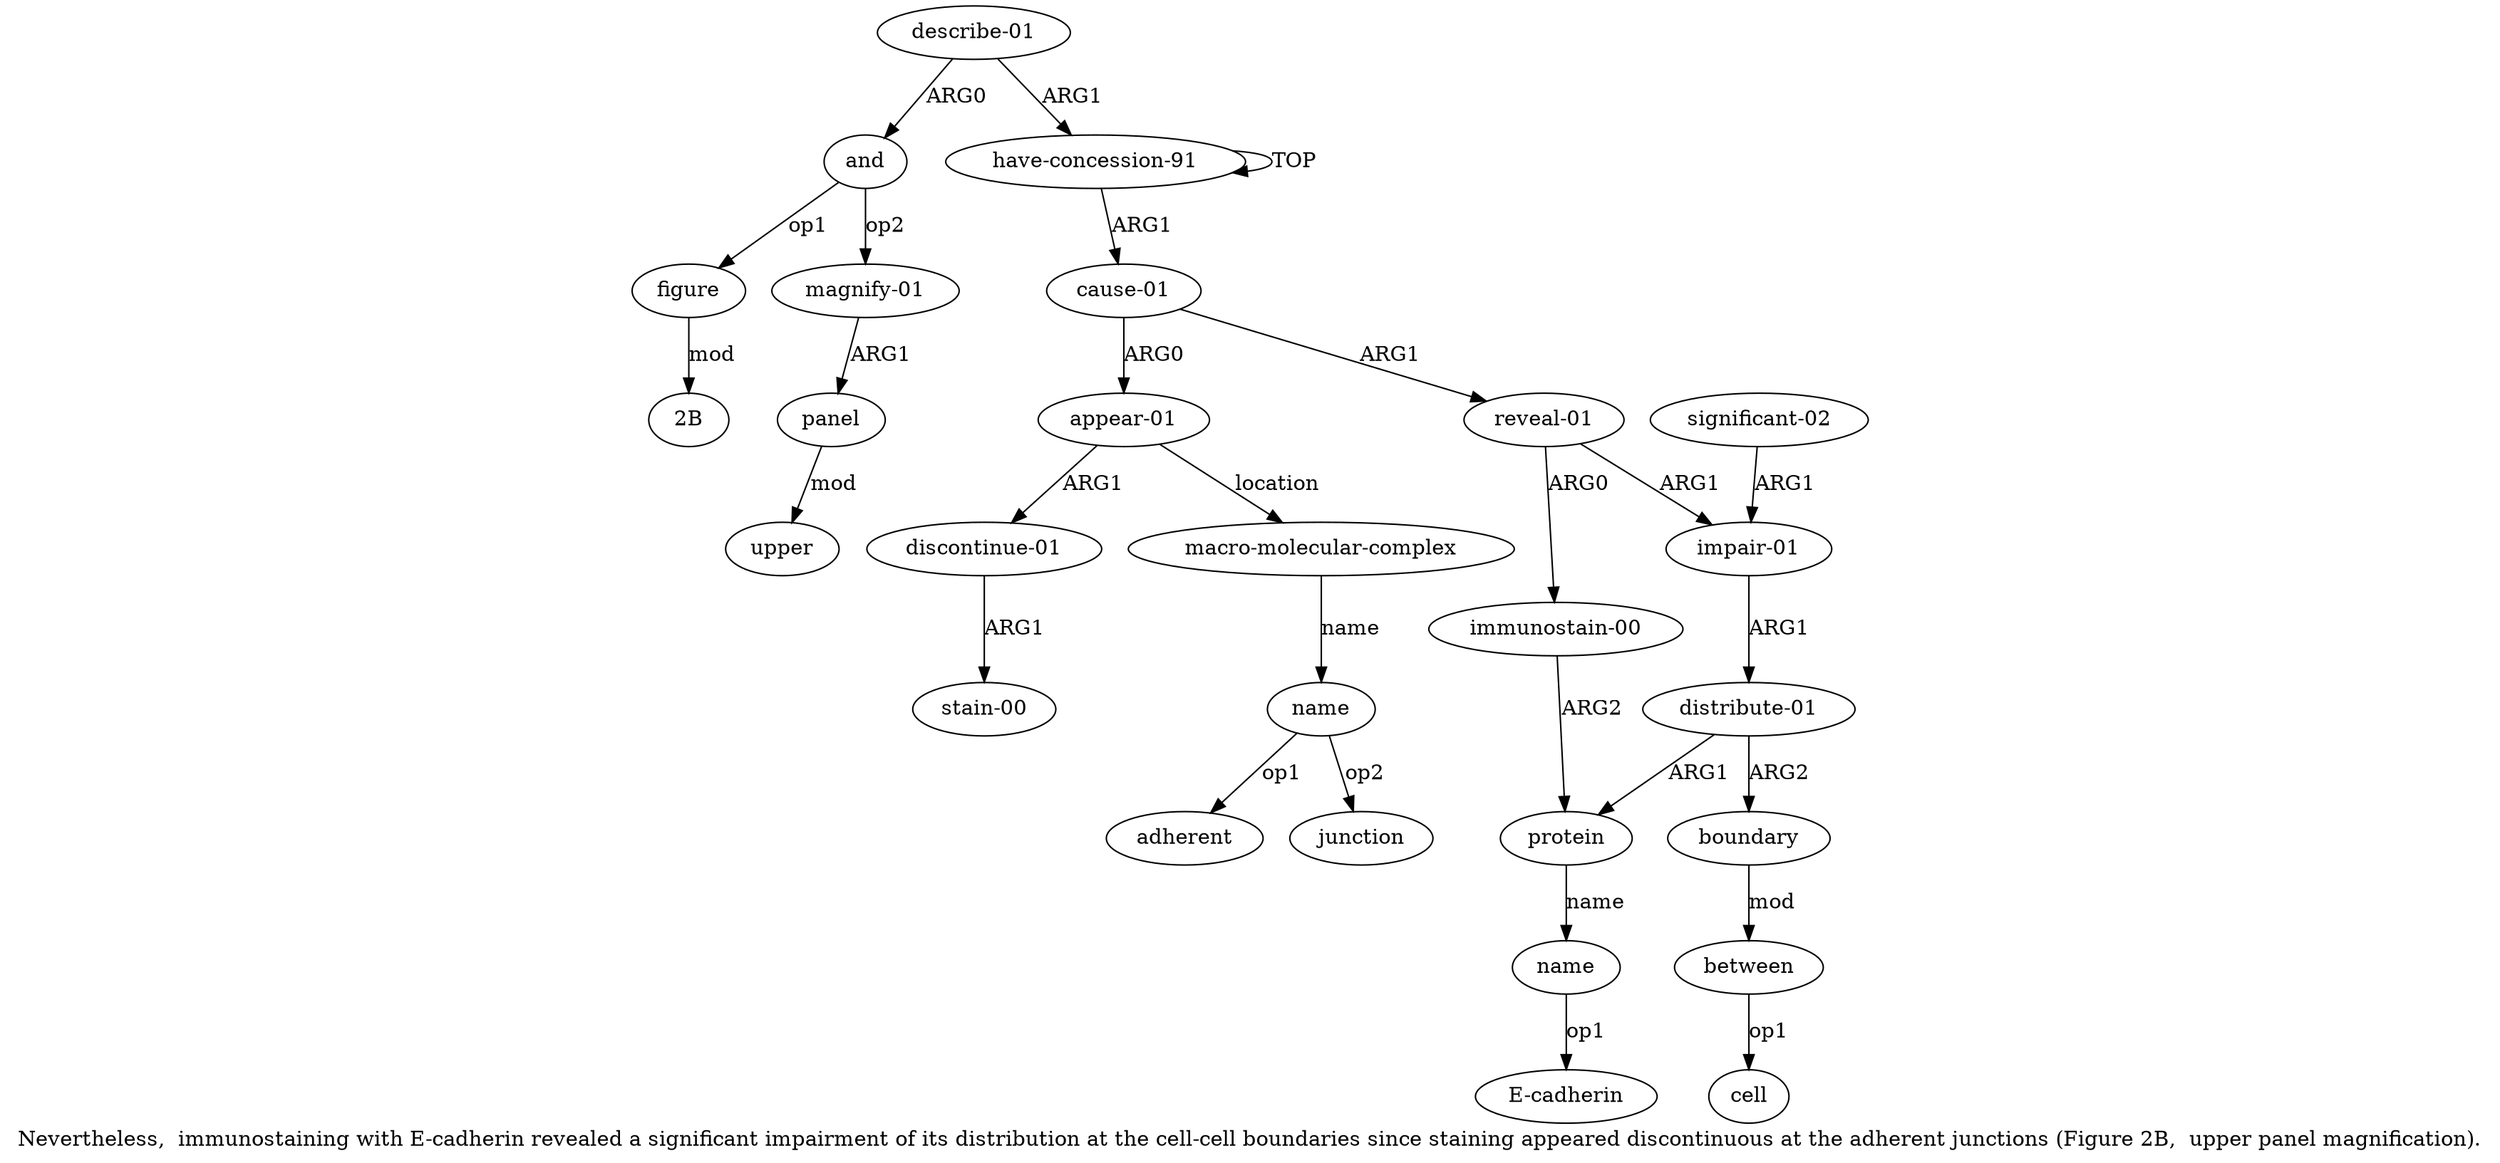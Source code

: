 digraph  {
	graph [label="Nevertheless,  immunostaining with E-cadherin revealed a significant impairment of its distribution at the cell-cell boundaries \
since staining appeared discontinuous at the adherent junctions (Figure 2B,  upper panel magnification)."];
	node [label="\N"];
	a20	 [color=black,
		gold_ind=20,
		gold_label="magnify-01",
		label="magnify-01",
		test_ind=20,
		test_label="magnify-01"];
	a21	 [color=black,
		gold_ind=21,
		gold_label=panel,
		label=panel,
		test_ind=21,
		test_label=panel];
	a20 -> a21 [key=0,
	color=black,
	gold_label=ARG1,
	label=ARG1,
	test_label=ARG1];
a22 [color=black,
	gold_ind=22,
	gold_label=upper,
	label=upper,
	test_ind=22,
	test_label=upper];
a21 -> a22 [key=0,
color=black,
gold_label=mod,
label=mod,
test_label=mod];
"a10 E-cadherin" [color=black,
gold_ind=-1,
gold_label="E-cadherin",
label="E-cadherin",
test_ind=-1,
test_label="E-cadherin"];
"a6 junction" [color=black,
gold_ind=-1,
gold_label=junction,
label=junction,
test_ind=-1,
test_label=junction];
a15 [color=black,
gold_ind=15,
gold_label=cell,
label=cell,
test_ind=15,
test_label=cell];
a14 [color=black,
gold_ind=14,
gold_label=between,
label=between,
test_ind=14,
test_label=between];
a14 -> a15 [key=0,
color=black,
gold_label=op1,
label=op1,
test_label=op1];
a17 [color=black,
gold_ind=17,
gold_label="describe-01",
label="describe-01",
test_ind=17,
test_label="describe-01"];
a18 [color=black,
gold_ind=18,
gold_label=and,
label=and,
test_ind=18,
test_label=and];
a17 -> a18 [key=0,
color=black,
gold_label=ARG0,
label=ARG0,
test_label=ARG0];
a0 [color=black,
gold_ind=0,
gold_label="have-concession-91",
label="have-concession-91",
test_ind=0,
test_label="have-concession-91"];
a17 -> a0 [key=0,
color=black,
gold_label=ARG1,
label=ARG1,
test_label=ARG1];
a16 [color=black,
gold_ind=16,
gold_label="significant-02",
label="significant-02",
test_ind=16,
test_label="significant-02"];
a11 [color=black,
gold_ind=11,
gold_label="impair-01",
label="impair-01",
test_ind=11,
test_label="impair-01"];
a16 -> a11 [key=0,
color=black,
gold_label=ARG1,
label=ARG1,
test_label=ARG1];
a12 [color=black,
gold_ind=12,
gold_label="distribute-01",
label="distribute-01",
test_ind=12,
test_label="distribute-01"];
a11 -> a12 [key=0,
color=black,
gold_label=ARG1,
label=ARG1,
test_label=ARG1];
a10 [color=black,
gold_ind=10,
gold_label=name,
label=name,
test_ind=10,
test_label=name];
a10 -> "a10 E-cadherin" [key=0,
color=black,
gold_label=op1,
label=op1,
test_label=op1];
a13 [color=black,
gold_ind=13,
gold_label=boundary,
label=boundary,
test_ind=13,
test_label=boundary];
a13 -> a14 [key=0,
color=black,
gold_label=mod,
label=mod,
test_label=mod];
a12 -> a13 [key=0,
color=black,
gold_label=ARG2,
label=ARG2,
test_label=ARG2];
a9 [color=black,
gold_ind=9,
gold_label=protein,
label=protein,
test_ind=9,
test_label=protein];
a12 -> a9 [key=0,
color=black,
gold_label=ARG1,
label=ARG1,
test_label=ARG1];
a19 [color=black,
gold_ind=19,
gold_label=figure,
label=figure,
test_ind=19,
test_label=figure];
"a19 2B" [color=black,
gold_ind=-1,
gold_label="2B",
label="2B",
test_ind=-1,
test_label="2B"];
a19 -> "a19 2B" [key=0,
color=black,
gold_label=mod,
label=mod,
test_label=mod];
a18 -> a20 [key=0,
color=black,
gold_label=op2,
label=op2,
test_label=op2];
a18 -> a19 [key=0,
color=black,
gold_label=op1,
label=op1,
test_label=op1];
a1 [color=black,
gold_ind=1,
gold_label="cause-01",
label="cause-01",
test_ind=1,
test_label="cause-01"];
a2 [color=black,
gold_ind=2,
gold_label="appear-01",
label="appear-01",
test_ind=2,
test_label="appear-01"];
a1 -> a2 [key=0,
color=black,
gold_label=ARG0,
label=ARG0,
test_label=ARG0];
a7 [color=black,
gold_ind=7,
gold_label="reveal-01",
label="reveal-01",
test_ind=7,
test_label="reveal-01"];
a1 -> a7 [key=0,
color=black,
gold_label=ARG1,
label=ARG1,
test_label=ARG1];
a0 -> a1 [key=0,
color=black,
gold_label=ARG1,
label=ARG1,
test_label=ARG1];
a0 -> a0 [key=0,
color=black,
gold_label=TOP,
label=TOP,
test_label=TOP];
a3 [color=black,
gold_ind=3,
gold_label="discontinue-01",
label="discontinue-01",
test_ind=3,
test_label="discontinue-01"];
a4 [color=black,
gold_ind=4,
gold_label="stain-00",
label="stain-00",
test_ind=4,
test_label="stain-00"];
a3 -> a4 [key=0,
color=black,
gold_label=ARG1,
label=ARG1,
test_label=ARG1];
a2 -> a3 [key=0,
color=black,
gold_label=ARG1,
label=ARG1,
test_label=ARG1];
a5 [color=black,
gold_ind=5,
gold_label="macro-molecular-complex",
label="macro-molecular-complex",
test_ind=5,
test_label="macro-molecular-complex"];
a2 -> a5 [key=0,
color=black,
gold_label=location,
label=location,
test_label=location];
a6 [color=black,
gold_ind=6,
gold_label=name,
label=name,
test_ind=6,
test_label=name];
a5 -> a6 [key=0,
color=black,
gold_label=name,
label=name,
test_label=name];
a7 -> a11 [key=0,
color=black,
gold_label=ARG1,
label=ARG1,
test_label=ARG1];
a8 [color=black,
gold_ind=8,
gold_label="immunostain-00",
label="immunostain-00",
test_ind=8,
test_label="immunostain-00"];
a7 -> a8 [key=0,
color=black,
gold_label=ARG0,
label=ARG0,
test_label=ARG0];
a6 -> "a6 junction" [key=0,
color=black,
gold_label=op2,
label=op2,
test_label=op2];
"a6 adherent" [color=black,
gold_ind=-1,
gold_label=adherent,
label=adherent,
test_ind=-1,
test_label=adherent];
a6 -> "a6 adherent" [key=0,
color=black,
gold_label=op1,
label=op1,
test_label=op1];
a9 -> a10 [key=0,
color=black,
gold_label=name,
label=name,
test_label=name];
a8 -> a9 [key=0,
color=black,
gold_label=ARG2,
label=ARG2,
test_label=ARG2];
}
